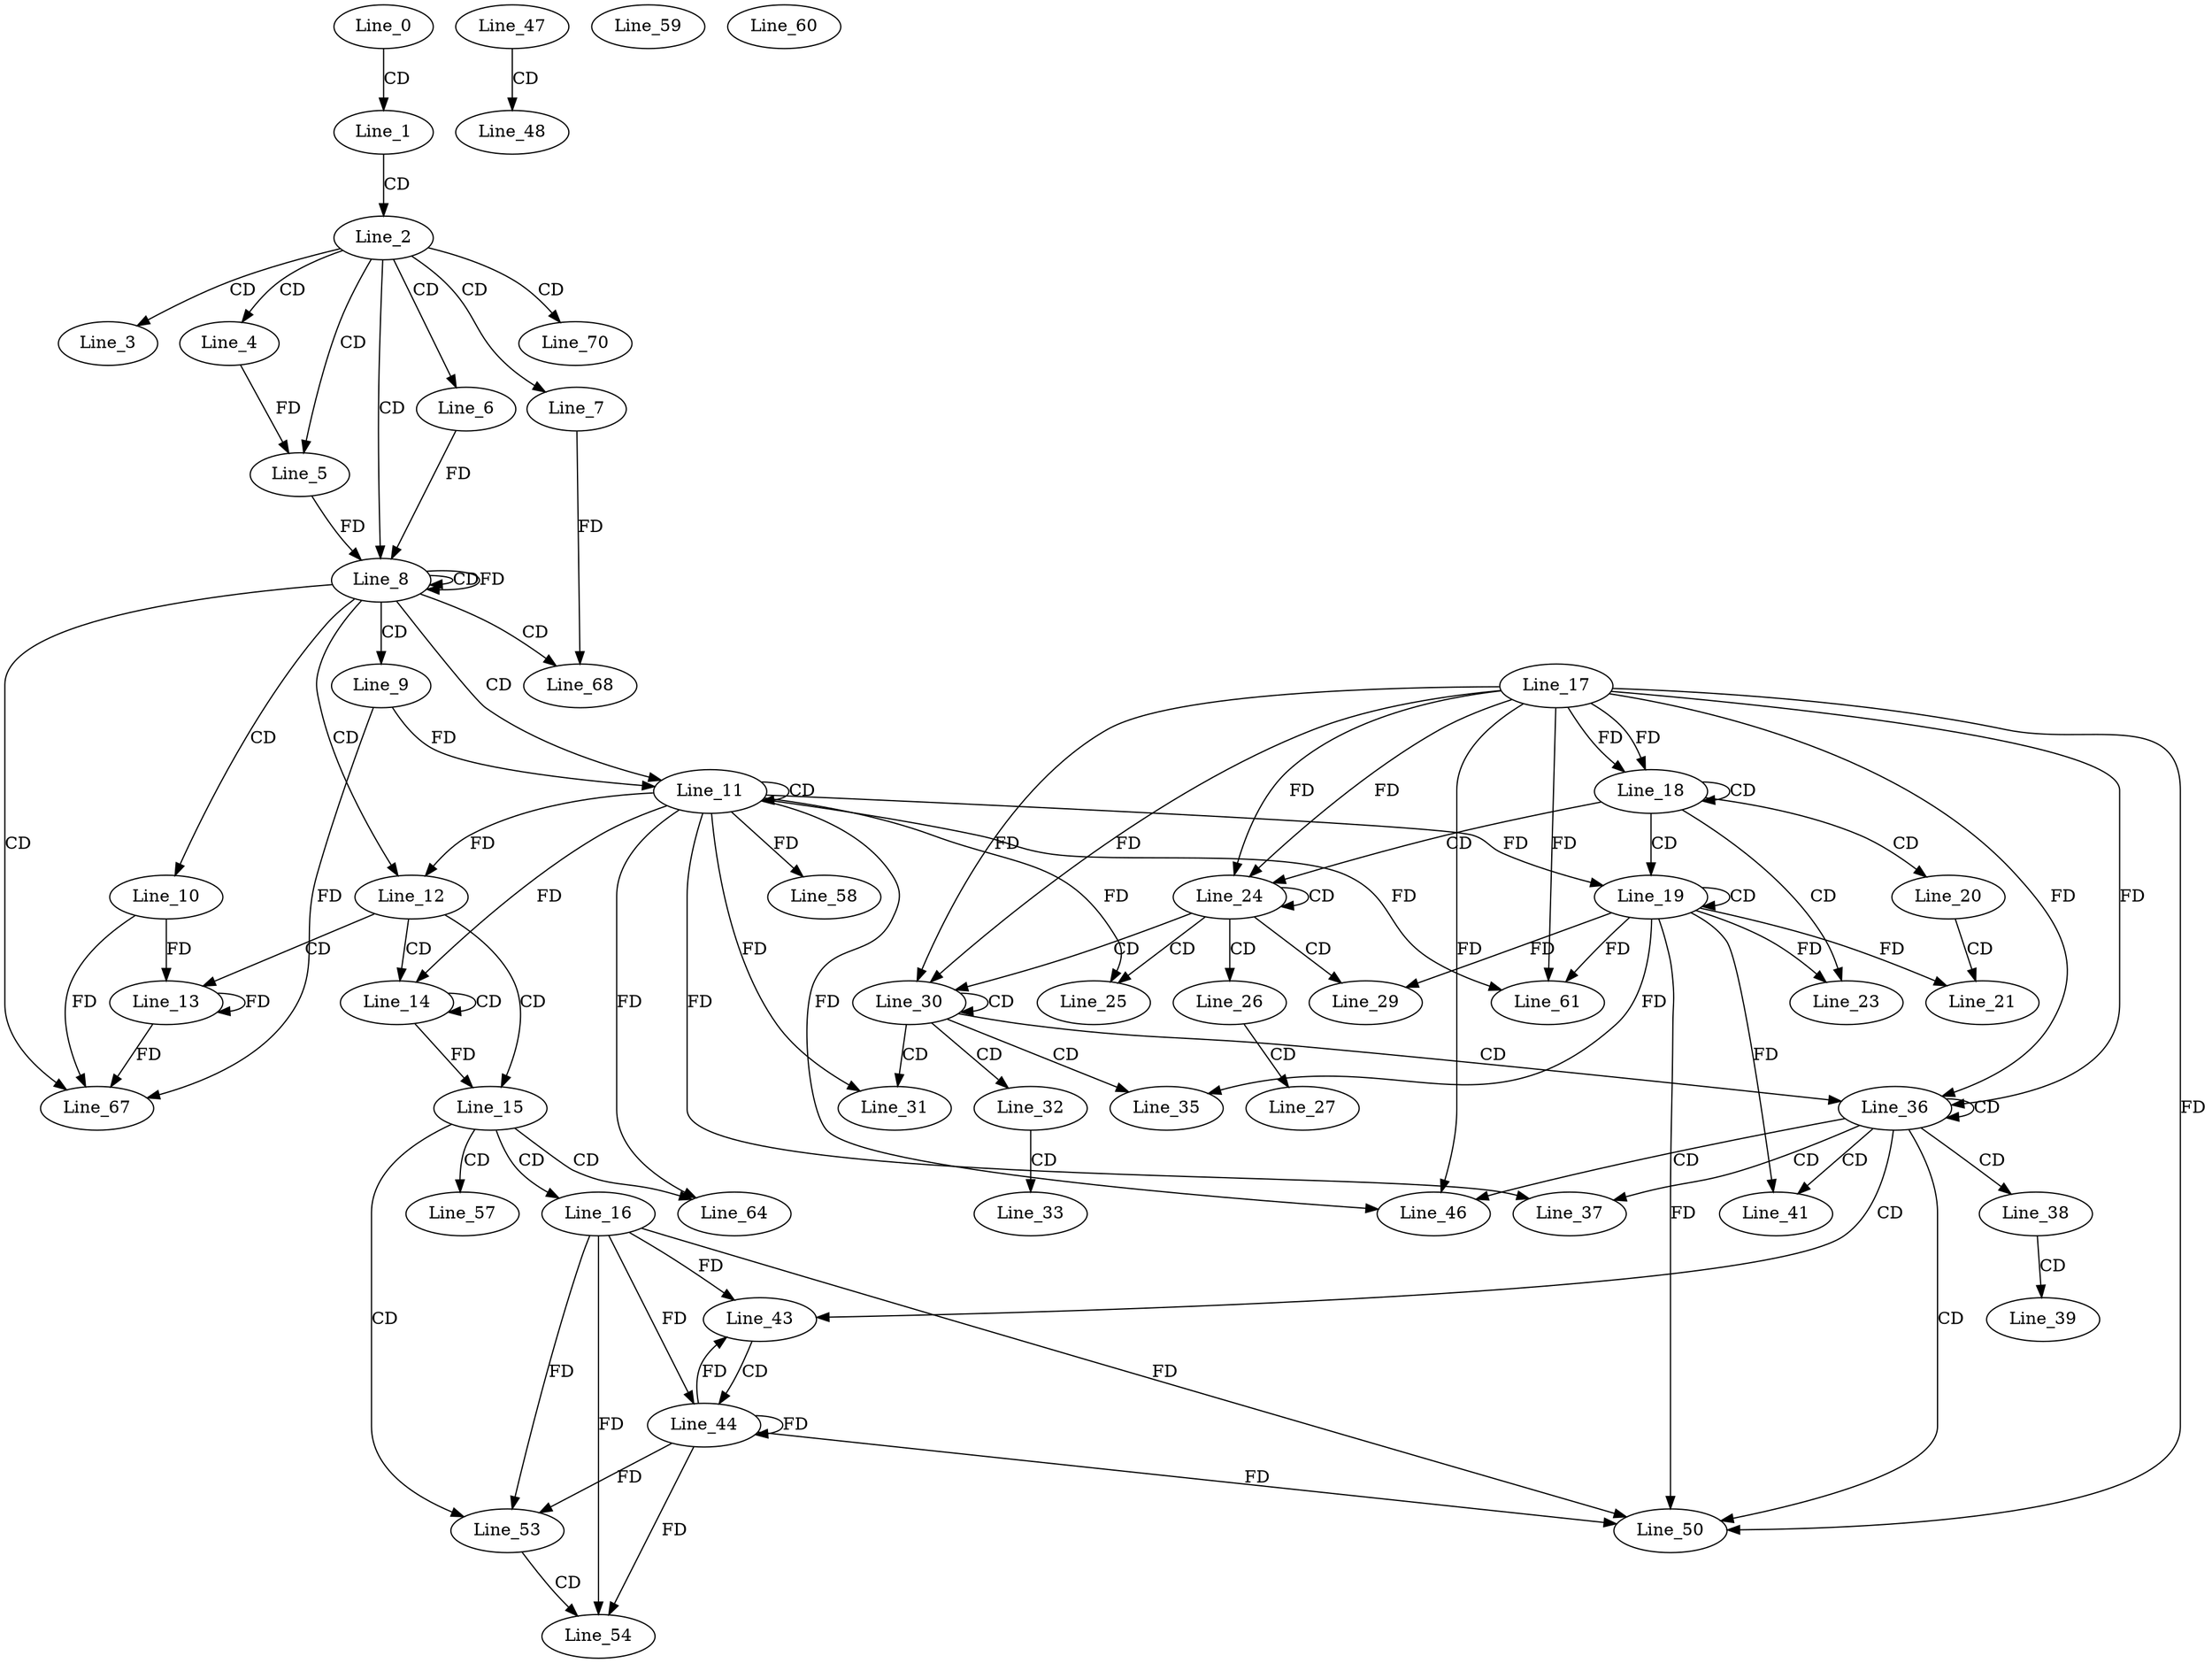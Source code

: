 digraph G {
  Line_0;
  Line_1;
  Line_2;
  Line_3;
  Line_4;
  Line_5;
  Line_5;
  Line_6;
  Line_7;
  Line_8;
  Line_8;
  Line_8;
  Line_9;
  Line_10;
  Line_11;
  Line_11;
  Line_12;
  Line_12;
  Line_13;
  Line_14;
  Line_14;
  Line_15;
  Line_15;
  Line_16;
  Line_17;
  Line_18;
  Line_18;
  Line_19;
  Line_19;
  Line_20;
  Line_21;
  Line_23;
  Line_24;
  Line_24;
  Line_25;
  Line_26;
  Line_27;
  Line_29;
  Line_30;
  Line_30;
  Line_31;
  Line_32;
  Line_33;
  Line_35;
  Line_36;
  Line_36;
  Line_37;
  Line_38;
  Line_39;
  Line_41;
  Line_43;
  Line_44;
  Line_46;
  Line_47;
  Line_48;
  Line_50;
  Line_53;
  Line_54;
  Line_57;
  Line_58;
  Line_59;
  Line_60;
  Line_61;
  Line_64;
  Line_67;
  Line_67;
  Line_68;
  Line_70;
  Line_0 -> Line_1 [ label="CD" ];
  Line_1 -> Line_2 [ label="CD" ];
  Line_2 -> Line_3 [ label="CD" ];
  Line_2 -> Line_4 [ label="CD" ];
  Line_2 -> Line_5 [ label="CD" ];
  Line_4 -> Line_5 [ label="FD" ];
  Line_2 -> Line_6 [ label="CD" ];
  Line_2 -> Line_7 [ label="CD" ];
  Line_2 -> Line_8 [ label="CD" ];
  Line_8 -> Line_8 [ label="CD" ];
  Line_8 -> Line_8 [ label="FD" ];
  Line_6 -> Line_8 [ label="FD" ];
  Line_5 -> Line_8 [ label="FD" ];
  Line_8 -> Line_9 [ label="CD" ];
  Line_8 -> Line_10 [ label="CD" ];
  Line_8 -> Line_11 [ label="CD" ];
  Line_11 -> Line_11 [ label="CD" ];
  Line_9 -> Line_11 [ label="FD" ];
  Line_8 -> Line_12 [ label="CD" ];
  Line_11 -> Line_12 [ label="FD" ];
  Line_12 -> Line_13 [ label="CD" ];
  Line_10 -> Line_13 [ label="FD" ];
  Line_13 -> Line_13 [ label="FD" ];
  Line_12 -> Line_14 [ label="CD" ];
  Line_14 -> Line_14 [ label="CD" ];
  Line_11 -> Line_14 [ label="FD" ];
  Line_12 -> Line_15 [ label="CD" ];
  Line_14 -> Line_15 [ label="FD" ];
  Line_15 -> Line_16 [ label="CD" ];
  Line_17 -> Line_18 [ label="FD" ];
  Line_18 -> Line_18 [ label="CD" ];
  Line_17 -> Line_18 [ label="FD" ];
  Line_18 -> Line_19 [ label="CD" ];
  Line_19 -> Line_19 [ label="CD" ];
  Line_11 -> Line_19 [ label="FD" ];
  Line_18 -> Line_20 [ label="CD" ];
  Line_20 -> Line_21 [ label="CD" ];
  Line_19 -> Line_21 [ label="FD" ];
  Line_18 -> Line_23 [ label="CD" ];
  Line_19 -> Line_23 [ label="FD" ];
  Line_18 -> Line_24 [ label="CD" ];
  Line_17 -> Line_24 [ label="FD" ];
  Line_24 -> Line_24 [ label="CD" ];
  Line_17 -> Line_24 [ label="FD" ];
  Line_24 -> Line_25 [ label="CD" ];
  Line_11 -> Line_25 [ label="FD" ];
  Line_24 -> Line_26 [ label="CD" ];
  Line_26 -> Line_27 [ label="CD" ];
  Line_24 -> Line_29 [ label="CD" ];
  Line_19 -> Line_29 [ label="FD" ];
  Line_24 -> Line_30 [ label="CD" ];
  Line_17 -> Line_30 [ label="FD" ];
  Line_30 -> Line_30 [ label="CD" ];
  Line_17 -> Line_30 [ label="FD" ];
  Line_30 -> Line_31 [ label="CD" ];
  Line_11 -> Line_31 [ label="FD" ];
  Line_30 -> Line_32 [ label="CD" ];
  Line_32 -> Line_33 [ label="CD" ];
  Line_30 -> Line_35 [ label="CD" ];
  Line_19 -> Line_35 [ label="FD" ];
  Line_30 -> Line_36 [ label="CD" ];
  Line_17 -> Line_36 [ label="FD" ];
  Line_36 -> Line_36 [ label="CD" ];
  Line_17 -> Line_36 [ label="FD" ];
  Line_36 -> Line_37 [ label="CD" ];
  Line_11 -> Line_37 [ label="FD" ];
  Line_36 -> Line_38 [ label="CD" ];
  Line_38 -> Line_39 [ label="CD" ];
  Line_36 -> Line_41 [ label="CD" ];
  Line_19 -> Line_41 [ label="FD" ];
  Line_36 -> Line_43 [ label="CD" ];
  Line_16 -> Line_43 [ label="FD" ];
  Line_43 -> Line_44 [ label="CD" ];
  Line_16 -> Line_44 [ label="FD" ];
  Line_44 -> Line_44 [ label="FD" ];
  Line_36 -> Line_46 [ label="CD" ];
  Line_11 -> Line_46 [ label="FD" ];
  Line_17 -> Line_46 [ label="FD" ];
  Line_47 -> Line_48 [ label="CD" ];
  Line_36 -> Line_50 [ label="CD" ];
  Line_16 -> Line_50 [ label="FD" ];
  Line_44 -> Line_50 [ label="FD" ];
  Line_17 -> Line_50 [ label="FD" ];
  Line_19 -> Line_50 [ label="FD" ];
  Line_15 -> Line_53 [ label="CD" ];
  Line_16 -> Line_53 [ label="FD" ];
  Line_44 -> Line_53 [ label="FD" ];
  Line_53 -> Line_54 [ label="CD" ];
  Line_16 -> Line_54 [ label="FD" ];
  Line_44 -> Line_54 [ label="FD" ];
  Line_15 -> Line_57 [ label="CD" ];
  Line_11 -> Line_58 [ label="FD" ];
  Line_11 -> Line_61 [ label="FD" ];
  Line_17 -> Line_61 [ label="FD" ];
  Line_19 -> Line_61 [ label="FD" ];
  Line_15 -> Line_64 [ label="CD" ];
  Line_11 -> Line_64 [ label="FD" ];
  Line_8 -> Line_67 [ label="CD" ];
  Line_10 -> Line_67 [ label="FD" ];
  Line_13 -> Line_67 [ label="FD" ];
  Line_9 -> Line_67 [ label="FD" ];
  Line_8 -> Line_68 [ label="CD" ];
  Line_7 -> Line_68 [ label="FD" ];
  Line_2 -> Line_70 [ label="CD" ];
  Line_44 -> Line_43 [ label="FD" ];
}
